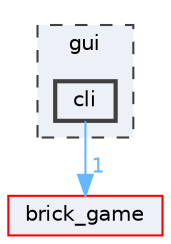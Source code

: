 digraph "gui/cli"
{
 // LATEX_PDF_SIZE
  bgcolor="transparent";
  edge [fontname=Helvetica,fontsize=10,labelfontname=Helvetica,labelfontsize=10];
  node [fontname=Helvetica,fontsize=10,shape=box,height=0.2,width=0.4];
  compound=true
  subgraph clusterdir_11bc0974ce736ce9a6fadebbeb7a8314 {
    graph [ bgcolor="#edf0f7", pencolor="grey25", label="gui", fontname=Helvetica,fontsize=10 style="filled,dashed", URL="dir_11bc0974ce736ce9a6fadebbeb7a8314.html",tooltip=""]
  dir_eb72031c353f9ecdf51ac453b26ef86a [label="cli", fillcolor="#edf0f7", color="grey25", style="filled,bold", URL="dir_eb72031c353f9ecdf51ac453b26ef86a.html",tooltip=""];
  }
  dir_2ee2de302366a9522113dfc9d3962873 [label="brick_game", fillcolor="#edf0f7", color="red", style="filled", URL="dir_2ee2de302366a9522113dfc9d3962873.html",tooltip=""];
  dir_eb72031c353f9ecdf51ac453b26ef86a->dir_2ee2de302366a9522113dfc9d3962873 [headlabel="1", labeldistance=1.5 headhref="dir_000001_000000.html" href="dir_000001_000000.html" color="steelblue1" fontcolor="steelblue1"];
}
